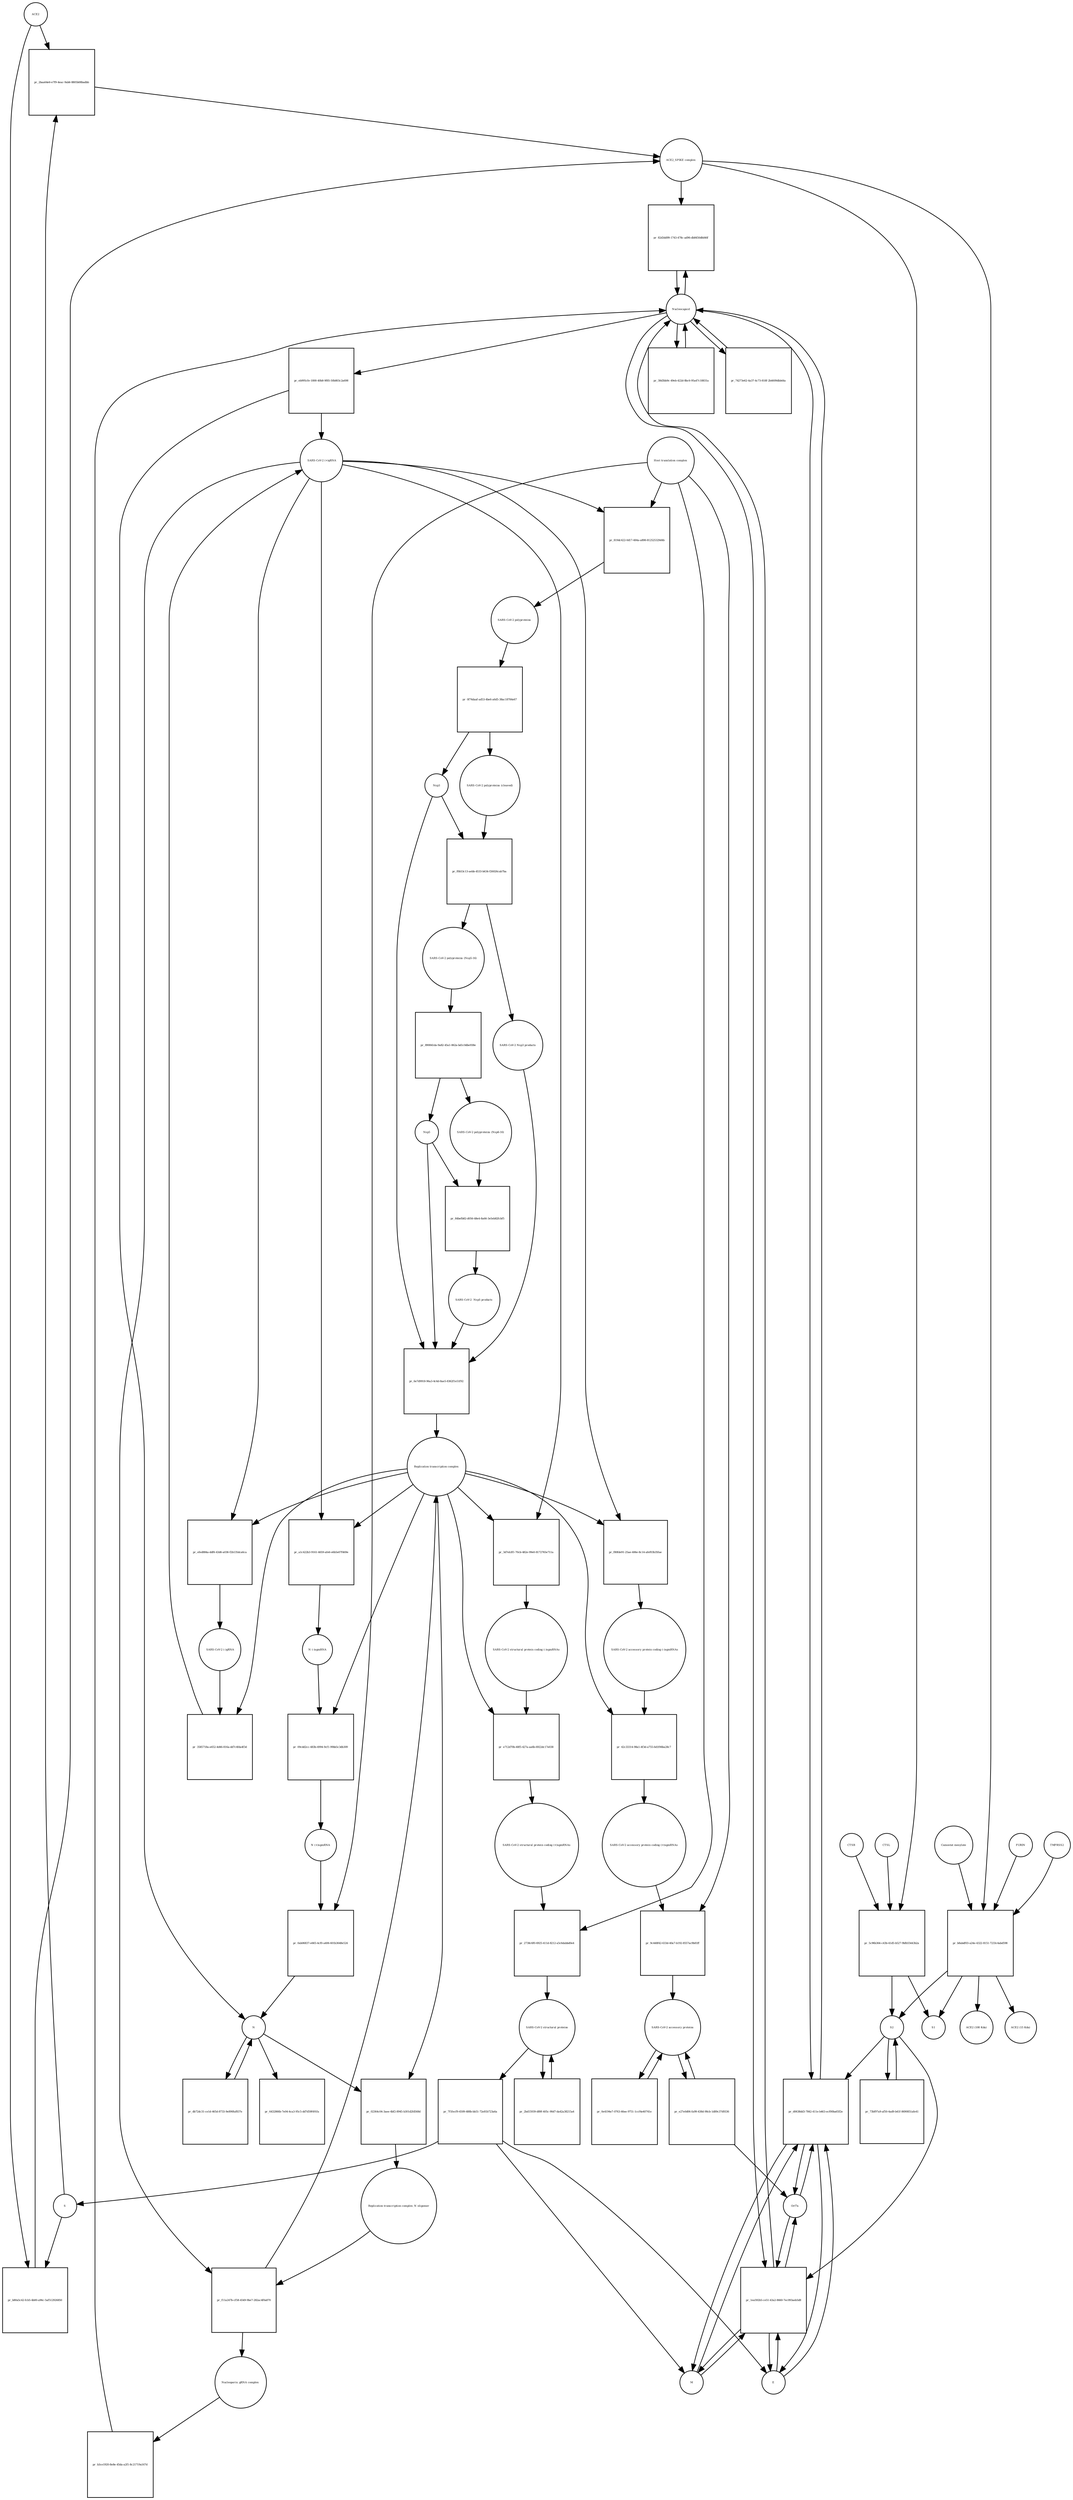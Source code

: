 strict digraph  {
ACE2 [annotation="", bipartite=0, cls=macromolecule, fontsize=4, label=ACE2, shape=circle];
"pr_2baa64e6-e7f9-4eac-9ab6-8805b08badbb" [annotation="", bipartite=1, cls=process, fontsize=4, label="pr_2baa64e6-e7f9-4eac-9ab6-8805b08badbb", shape=square];
"ACE2_SPIKE complex" [annotation="", bipartite=0, cls=complex, fontsize=4, label="ACE2_SPIKE complex", shape=circle];
S [annotation=urn_miriam_uniprot_P0DTC2, bipartite=0, cls="macromolecule multimer", fontsize=4, label=S, shape=circle];
Nucleocapsid [annotation="urn_miriam_obo.go_GO%3A0019013", bipartite=0, cls=complex, fontsize=4, label=Nucleocapsid, shape=circle];
"pr_82d3dd99-1743-478c-ad96-db8450d8d46f" [annotation="", bipartite=1, cls=process, fontsize=4, label="pr_82d3dd99-1743-478c-ad96-db8450d8d46f", shape=square];
"pr_5c96b364-c43b-41d5-b527-9bfb55443b2a" [annotation="", bipartite=1, cls=process, fontsize=4, label="pr_5c96b364-c43b-41d5-b527-9bfb55443b2a", shape=square];
S2 [annotation=urn_miriam_interpro_IPR002552, bipartite=0, cls=macromolecule, fontsize=4, label=S2, shape=circle];
CTSB [annotation="", bipartite=0, cls=macromolecule, fontsize=4, label=CTSB, shape=circle];
CTSL [annotation="", bipartite=0, cls=macromolecule, fontsize=4, label=CTSL, shape=circle];
S1 [annotation=urn_miriam_interpro_IPR002551, bipartite=0, cls=macromolecule, fontsize=4, label=S1, shape=circle];
"pr_b80a5c42-fcb5-4b00-a96c-5af512926850" [annotation="", bipartite=1, cls=process, fontsize=4, label="pr_b80a5c42-fcb5-4b00-a96c-5af512926850", shape=square];
"pr_1ea592b5-ce51-43a2-8660-7ec093aeb5d8" [annotation="", bipartite=1, cls=process, fontsize=4, label="pr_1ea592b5-ce51-43a2-8660-7ec093aeb5d8", shape=square];
E [annotation=urn_miriam_uniprot_P0DTC4, bipartite=0, cls=macromolecule, fontsize=4, label=E, shape=circle];
M [annotation=urn_miriam_uniprot_P0DTC5, bipartite=0, cls=macromolecule, fontsize=4, label=M, shape=circle];
Orf7a [annotation=urn_miriam_uniprot_P0DTC7, bipartite=0, cls=macromolecule, fontsize=4, label=Orf7a, shape=circle];
"pr_eb995cfe-1800-40b8-9f85-50b803c2a698" [annotation="", bipartite=1, cls=process, fontsize=4, label="pr_eb995cfe-1800-40b8-9f85-50b803c2a698", shape=square];
" SARS-CoV-2 (+)gRNA" [annotation=urn_miriam_refseq_NC_045512, bipartite=0, cls="nucleic acid feature", fontsize=4, label=" SARS-CoV-2 (+)gRNA", shape=circle];
N [annotation=urn_miriam_uniprot_P0DTC9, bipartite=0, cls="macromolecule multimer", fontsize=4, label=N, shape=circle];
"SARS-CoV-2 polyproteins" [annotation="", bipartite=0, cls=complex, fontsize=4, label="SARS-CoV-2 polyproteins", shape=circle];
"pr_0f74daaf-ad53-4be6-a6d5-38ac18784e67" [annotation="", bipartite=1, cls=process, fontsize=4, label="pr_0f74daaf-ad53-4be6-a6d5-38ac18784e67", shape=square];
"SARS-CoV-2 polyproteins (cleaved)" [annotation="", bipartite=0, cls=complex, fontsize=4, label="SARS-CoV-2 polyproteins (cleaved)", shape=circle];
Nsp3 [annotation=urn_miriam_ncbiprotein_YP_009725299, bipartite=0, cls=macromolecule, fontsize=4, label=Nsp3, shape=circle];
"pr_38d3bb9c-49eb-422d-8bc6-95a47c18831a" [annotation="", bipartite=1, cls=process, fontsize=4, label="pr_38d3bb9c-49eb-422d-8bc6-95a47c18831a", shape=square];
"pr_74273e62-4a37-4c73-818f-2b4609dbb44a" [annotation="", bipartite=1, cls=process, fontsize=4, label="pr_74273e62-4a37-4c73-818f-2b4609dbb44a", shape=square];
"SARS-CoV-2 structural proteins" [annotation="", bipartite=0, cls=complex, fontsize=4, label="SARS-CoV-2 structural proteins", shape=circle];
"pr_7f1fecf9-4509-488b-bb51-72e81b723a6a" [annotation="", bipartite=1, cls=process, fontsize=4, label="pr_7f1fecf9-4509-488b-bb51-72e81b723a6a", shape=square];
"pr_6432866b-7e04-4ca3-95c5-dd7d59f491fa" [annotation="", bipartite=1, cls=process, fontsize=4, label="pr_6432866b-7e04-4ca3-95c5-dd7d59f491fa", shape=square];
"SARS-CoV-2 accessory proteins" [annotation="", bipartite=0, cls=complex, fontsize=4, label="SARS-CoV-2 accessory proteins", shape=circle];
"pr_0e4194e7-0763-46ee-9751-1ccf4e40741e" [annotation="", bipartite=1, cls=process, fontsize=4, label="pr_0e4194e7-0763-46ee-9751-1ccf4e40741e", shape=square];
"pr_2bd15939-d89f-405c-90d7-da42a38215a4" [annotation="", bipartite=1, cls=process, fontsize=4, label="pr_2bd15939-d89f-405c-90d7-da42a38215a4", shape=square];
"pr_db72dc31-ce1d-465d-8733-9e890faf837e" [annotation="", bipartite=1, cls=process, fontsize=4, label="pr_db72dc31-ce1d-465d-8733-9e890faf837e", shape=square];
"SARS-CoV-2 accessory protein coding (-)sgmRNAs" [annotation="", bipartite=0, cls=complex, fontsize=4, label="SARS-CoV-2 accessory protein coding (-)sgmRNAs", shape=circle];
"pr_42c33314-98a1-4f3d-a755-6d1f06ba28c7" [annotation="", bipartite=1, cls=process, fontsize=4, label="pr_42c33314-98a1-4f3d-a755-6d1f06ba28c7", shape=square];
"SARS-CoV-2 accessory protein coding (+)sgmRNAs" [annotation="", bipartite=0, cls=complex, fontsize=4, label="SARS-CoV-2 accessory protein coding (+)sgmRNAs", shape=circle];
"Replication transcription complex" [annotation="", bipartite=0, cls=complex, fontsize=4, label="Replication transcription complex", shape=circle];
"SARS-CoV-2 structural protein coding (-)sgmRNAs" [annotation="", bipartite=0, cls=complex, fontsize=4, label="SARS-CoV-2 structural protein coding (-)sgmRNAs", shape=circle];
"pr_e712d70b-48f5-427a-aa6b-6922dc17e038" [annotation="", bipartite=1, cls=process, fontsize=4, label="pr_e712d70b-48f5-427a-aa6b-6922dc17e038", shape=square];
"SARS-CoV-2 structural protein coding (+)sgmRNAs" [annotation="", bipartite=0, cls=complex, fontsize=4, label="SARS-CoV-2 structural protein coding (+)sgmRNAs", shape=circle];
"N (-)sgmRNA" [annotation="", bipartite=0, cls="nucleic acid feature", fontsize=4, label="N (-)sgmRNA", shape=circle];
"pr_09cdd2cc-483b-4994-9cf1-99bb5c3db309" [annotation="", bipartite=1, cls=process, fontsize=4, label="pr_09cdd2cc-483b-4994-9cf1-99bb5c3db309", shape=square];
"N (+)sgmRNA" [annotation="", bipartite=0, cls="nucleic acid feature", fontsize=4, label="N (+)sgmRNA", shape=circle];
"pr_0ab06837-e665-4cf0-a406-601b3648e524" [annotation="", bipartite=1, cls=process, fontsize=4, label="pr_0ab06837-e665-4cf0-a406-601b3648e524", shape=square];
"Host translation complex" [annotation="urn_miriam_obo.go_GO%3A0070992", bipartite=0, cls=complex, fontsize=4, label="Host translation complex", shape=circle];
"pr_9c448f42-633d-40a7-b192-8557ac9b81ff" [annotation="", bipartite=1, cls=process, fontsize=4, label="pr_9c448f42-633d-40a7-b192-8557ac9b81ff", shape=square];
"pr_2738c6f0-6925-411d-8212-a5c6dabbd0e4" [annotation="", bipartite=1, cls=process, fontsize=4, label="pr_2738c6f0-6925-411d-8212-a5c6dabbd0e4", shape=square];
"Nucleoporin_gRNA complex " [annotation="urn_miriam_obo.go_GO%3A0019013", bipartite=0, cls=complex, fontsize=4, label="Nucleoporin_gRNA complex ", shape=circle];
"pr_b3ce1920-8e8e-45da-a2f1-8c21719a167d" [annotation="", bipartite=1, cls=process, fontsize=4, label="pr_b3ce1920-8e8e-45da-a2f1-8c21719a167d", shape=square];
"pr_e27e0d06-fa99-438d-98cb-1d89c37d9336" [annotation="", bipartite=1, cls=process, fontsize=4, label="pr_e27e0d06-fa99-438d-98cb-1d89c37d9336", shape=square];
"pr_b8abdf03-a24e-4322-8151-7233c4abd598" [annotation="", bipartite=1, cls=process, fontsize=4, label="pr_b8abdf03-a24e-4322-8151-7233c4abd598", shape=square];
FURIN [annotation="", bipartite=0, cls=macromolecule, fontsize=4, label=FURIN, shape=circle];
TMPRSS2 [annotation="", bipartite=0, cls=macromolecule, fontsize=4, label=TMPRSS2, shape=circle];
"Camostat mesylate" [annotation="urn_miriam_pubchem.compound_2536", bipartite=0, cls="simple chemical", fontsize=4, label="Camostat mesylate", shape=circle];
"ACE2 (100 Kda)" [annotation="", bipartite=0, cls=macromolecule, fontsize=4, label="ACE2 (100 Kda)", shape=circle];
"ACE2 (15 Kda)" [annotation="", bipartite=0, cls=macromolecule, fontsize=4, label="ACE2 (15 Kda)", shape=circle];
"pr_73bf97a9-af50-4ad9-b41f-8690851afe41" [annotation="", bipartite=1, cls=process, fontsize=4, label="pr_73bf97a9-af50-4ad9-b41f-8690851afe41", shape=square];
"pr_f0b53c13-aebb-4533-b634-f26026cab7ba" [annotation="", bipartite=1, cls=process, fontsize=4, label="pr_f0b53c13-aebb-4533-b634-f26026cab7ba", shape=square];
"SARS-CoV-2 Nsp3 products" [annotation="", bipartite=0, cls=complex, fontsize=4, label="SARS-CoV-2 Nsp3 products", shape=circle];
"SARS-CoV-2 polyproteins (Nsp5-16)" [annotation="", bipartite=0, cls=complex, fontsize=4, label="SARS-CoV-2 polyproteins (Nsp5-16)", shape=circle];
"pr_890841da-9a82-45a1-862a-bd1c0dbe938e" [annotation="", bipartite=1, cls=process, fontsize=4, label="pr_890841da-9a82-45a1-862a-bd1c0dbe938e", shape=square];
"SARS-CoV-2 polyproteins (Nsp6-16)" [annotation="", bipartite=0, cls=complex, fontsize=4, label="SARS-CoV-2 polyproteins (Nsp6-16)", shape=circle];
Nsp5 [annotation=urn_miriam_ncbiprotein_YP_009725301, bipartite=0, cls=macromolecule, fontsize=4, label=Nsp5, shape=circle];
"pr_84befb82-d056-48e4-8a66-3e5eb82fcbf5" [annotation="", bipartite=1, cls=process, fontsize=4, label="pr_84befb82-d056-48e4-8a66-3e5eb82fcbf5", shape=square];
"SARS-CoV-2  Nsp5 products" [annotation="", bipartite=0, cls=complex, fontsize=4, label="SARS-CoV-2  Nsp5 products", shape=circle];
"pr_819dc422-0d17-484a-a898-812525329d4b" [annotation="", bipartite=1, cls=process, fontsize=4, label="pr_819dc422-0d17-484a-a898-812525329d4b", shape=square];
"pr_6e7d9918-96a3-4c4d-8ae5-8362f1e51f92" [annotation="", bipartite=1, cls=process, fontsize=4, label="pr_6e7d9918-96a3-4c4d-8ae5-8362f1e51f92", shape=square];
"Replication transcription complex_N oligomer" [annotation="", bipartite=0, cls=complex, fontsize=4, label="Replication transcription complex_N oligomer", shape=circle];
"pr_f11a247b-cf58-4549-9be7-282ac4f0a870" [annotation="", bipartite=1, cls=process, fontsize=4, label="pr_f11a247b-cf58-4549-9be7-282ac4f0a870", shape=square];
"pr_efed884a-ddf6-43d6-a036-f2b135dca6ca" [annotation="", bipartite=1, cls=process, fontsize=4, label="pr_efed884a-ddf6-43d6-a036-f2b135dca6ca", shape=square];
" SARS-CoV-2 (-)gRNA" [annotation=urn_miriam_refseq_NC_045512, bipartite=0, cls="nucleic acid feature", fontsize=4, label=" SARS-CoV-2 (-)gRNA", shape=circle];
"pr_a1c422b3-9161-4659-afe6-e6b5e07f469e" [annotation="", bipartite=1, cls=process, fontsize=4, label="pr_a1c422b3-9161-4659-afe6-e6b5e07f469e", shape=square];
"pr_3d7eb3f1-70cb-482e-99e0-8172765e711a" [annotation="", bipartite=1, cls=process, fontsize=4, label="pr_3d7eb3f1-70cb-482e-99e0-8172765e711a", shape=square];
"pr_f80fde91-25ae-406e-8c14-afef03b35fae" [annotation="", bipartite=1, cls=process, fontsize=4, label="pr_f80fde91-25ae-406e-8c14-afef03b35fae", shape=square];
"pr_3585718a-e652-4d46-816a-dd7c4fda4f3d" [annotation="", bipartite=1, cls=process, fontsize=4, label="pr_3585718a-e652-4d46-816a-dd7c4fda4f3d", shape=square];
"pr_02364c04-3aee-4bf2-8945-b301d2fd568d" [annotation="", bipartite=1, cls=process, fontsize=4, label="pr_02364c04-3aee-4bf2-8945-b301d2fd568d", shape=square];
"pr_d0638dd3-7842-411e-b463-ecf00ba65f2e" [annotation="", bipartite=1, cls=process, fontsize=4, label="pr_d0638dd3-7842-411e-b463-ecf00ba65f2e", shape=square];
ACE2 -> "pr_2baa64e6-e7f9-4eac-9ab6-8805b08badbb"  [annotation="", interaction_type=consumption];
ACE2 -> "pr_b80a5c42-fcb5-4b00-a96c-5af512926850"  [annotation="", interaction_type=consumption];
"pr_2baa64e6-e7f9-4eac-9ab6-8805b08badbb" -> "ACE2_SPIKE complex"  [annotation="", interaction_type=production];
"ACE2_SPIKE complex" -> "pr_82d3dd99-1743-478c-ad96-db8450d8d46f"  [annotation="urn_miriam_pubmed_32142651|urn_miriam_pubmed_32094589|urn_miriam_taxonomy_2697049", interaction_type=stimulation];
"ACE2_SPIKE complex" -> "pr_5c96b364-c43b-41d5-b527-9bfb55443b2a"  [annotation="", interaction_type=consumption];
"ACE2_SPIKE complex" -> "pr_b8abdf03-a24e-4322-8151-7233c4abd598"  [annotation="", interaction_type=consumption];
S -> "pr_2baa64e6-e7f9-4eac-9ab6-8805b08badbb"  [annotation="", interaction_type=consumption];
S -> "pr_b80a5c42-fcb5-4b00-a96c-5af512926850"  [annotation="", interaction_type=consumption];
Nucleocapsid -> "pr_82d3dd99-1743-478c-ad96-db8450d8d46f"  [annotation="", interaction_type=consumption];
Nucleocapsid -> "pr_1ea592b5-ce51-43a2-8660-7ec093aeb5d8"  [annotation="", interaction_type=consumption];
Nucleocapsid -> "pr_eb995cfe-1800-40b8-9f85-50b803c2a698"  [annotation="", interaction_type=consumption];
Nucleocapsid -> "pr_38d3bb9c-49eb-422d-8bc6-95a47c18831a"  [annotation="", interaction_type=consumption];
Nucleocapsid -> "pr_74273e62-4a37-4c73-818f-2b4609dbb44a"  [annotation="", interaction_type=consumption];
Nucleocapsid -> "pr_d0638dd3-7842-411e-b463-ecf00ba65f2e"  [annotation="", interaction_type=consumption];
"pr_82d3dd99-1743-478c-ad96-db8450d8d46f" -> Nucleocapsid  [annotation="", interaction_type=production];
"pr_5c96b364-c43b-41d5-b527-9bfb55443b2a" -> S2  [annotation="", interaction_type=production];
"pr_5c96b364-c43b-41d5-b527-9bfb55443b2a" -> S1  [annotation="", interaction_type=production];
S2 -> "pr_1ea592b5-ce51-43a2-8660-7ec093aeb5d8"  [annotation="urn_miriam_pubmed_32142651|urn_miriam_pubmed_32094589|urn_miriam_pubmed_32047258|urn_miriam_taxonomy_2697049", interaction_type=stimulation];
S2 -> "pr_73bf97a9-af50-4ad9-b41f-8690851afe41"  [annotation="", interaction_type=consumption];
S2 -> "pr_d0638dd3-7842-411e-b463-ecf00ba65f2e"  [annotation="urn_miriam_pubmed_32142651|urn_miriam_pubmed_32047258|urn_miriam_taxonomy_2697049", interaction_type=stimulation];
CTSB -> "pr_5c96b364-c43b-41d5-b527-9bfb55443b2a"  [annotation="urn_miriam_pubmed_32142651|urn_miriam_taxonomy_2697049", interaction_type=catalysis];
CTSL -> "pr_5c96b364-c43b-41d5-b527-9bfb55443b2a"  [annotation="urn_miriam_pubmed_32142651|urn_miriam_taxonomy_2697049", interaction_type=catalysis];
"pr_b80a5c42-fcb5-4b00-a96c-5af512926850" -> "ACE2_SPIKE complex"  [annotation="", interaction_type=production];
"pr_1ea592b5-ce51-43a2-8660-7ec093aeb5d8" -> Nucleocapsid  [annotation="", interaction_type=production];
"pr_1ea592b5-ce51-43a2-8660-7ec093aeb5d8" -> E  [annotation="", interaction_type=production];
"pr_1ea592b5-ce51-43a2-8660-7ec093aeb5d8" -> M  [annotation="", interaction_type=production];
"pr_1ea592b5-ce51-43a2-8660-7ec093aeb5d8" -> Orf7a  [annotation="", interaction_type=production];
E -> "pr_1ea592b5-ce51-43a2-8660-7ec093aeb5d8"  [annotation="", interaction_type=consumption];
E -> "pr_d0638dd3-7842-411e-b463-ecf00ba65f2e"  [annotation="", interaction_type=consumption];
M -> "pr_1ea592b5-ce51-43a2-8660-7ec093aeb5d8"  [annotation="", interaction_type=consumption];
M -> "pr_d0638dd3-7842-411e-b463-ecf00ba65f2e"  [annotation="", interaction_type=consumption];
Orf7a -> "pr_1ea592b5-ce51-43a2-8660-7ec093aeb5d8"  [annotation="", interaction_type=consumption];
Orf7a -> "pr_d0638dd3-7842-411e-b463-ecf00ba65f2e"  [annotation="", interaction_type=consumption];
"pr_eb995cfe-1800-40b8-9f85-50b803c2a698" -> " SARS-CoV-2 (+)gRNA"  [annotation="", interaction_type=production];
"pr_eb995cfe-1800-40b8-9f85-50b803c2a698" -> N  [annotation="", interaction_type=production];
" SARS-CoV-2 (+)gRNA" -> "pr_819dc422-0d17-484a-a898-812525329d4b"  [annotation="", interaction_type=consumption];
" SARS-CoV-2 (+)gRNA" -> "pr_f11a247b-cf58-4549-9be7-282ac4f0a870"  [annotation="", interaction_type=consumption];
" SARS-CoV-2 (+)gRNA" -> "pr_efed884a-ddf6-43d6-a036-f2b135dca6ca"  [annotation="", interaction_type=consumption];
" SARS-CoV-2 (+)gRNA" -> "pr_a1c422b3-9161-4659-afe6-e6b5e07f469e"  [annotation="", interaction_type=consumption];
" SARS-CoV-2 (+)gRNA" -> "pr_3d7eb3f1-70cb-482e-99e0-8172765e711a"  [annotation="", interaction_type=consumption];
" SARS-CoV-2 (+)gRNA" -> "pr_f80fde91-25ae-406e-8c14-afef03b35fae"  [annotation="", interaction_type=consumption];
N -> "pr_6432866b-7e04-4ca3-95c5-dd7d59f491fa"  [annotation="", interaction_type=consumption];
N -> "pr_db72dc31-ce1d-465d-8733-9e890faf837e"  [annotation="", interaction_type=consumption];
N -> "pr_02364c04-3aee-4bf2-8945-b301d2fd568d"  [annotation="", interaction_type=consumption];
"SARS-CoV-2 polyproteins" -> "pr_0f74daaf-ad53-4be6-a6d5-38ac18784e67"  [annotation=urn_miriam_pubmed_31226023, interaction_type=catalysis];
"pr_0f74daaf-ad53-4be6-a6d5-38ac18784e67" -> "SARS-CoV-2 polyproteins (cleaved)"  [annotation="", interaction_type=production];
"pr_0f74daaf-ad53-4be6-a6d5-38ac18784e67" -> Nsp3  [annotation="", interaction_type=production];
"SARS-CoV-2 polyproteins (cleaved)" -> "pr_f0b53c13-aebb-4533-b634-f26026cab7ba"  [annotation="", interaction_type=consumption];
Nsp3 -> "pr_f0b53c13-aebb-4533-b634-f26026cab7ba"  [annotation="", interaction_type=catalysis];
Nsp3 -> "pr_6e7d9918-96a3-4c4d-8ae5-8362f1e51f92"  [annotation="", interaction_type=consumption];
"pr_38d3bb9c-49eb-422d-8bc6-95a47c18831a" -> Nucleocapsid  [annotation="", interaction_type=production];
"pr_74273e62-4a37-4c73-818f-2b4609dbb44a" -> Nucleocapsid  [annotation="", interaction_type=production];
"SARS-CoV-2 structural proteins" -> "pr_7f1fecf9-4509-488b-bb51-72e81b723a6a"  [annotation="", interaction_type=consumption];
"SARS-CoV-2 structural proteins" -> "pr_2bd15939-d89f-405c-90d7-da42a38215a4"  [annotation="", interaction_type=consumption];
"pr_7f1fecf9-4509-488b-bb51-72e81b723a6a" -> M  [annotation="", interaction_type=production];
"pr_7f1fecf9-4509-488b-bb51-72e81b723a6a" -> E  [annotation="", interaction_type=production];
"pr_7f1fecf9-4509-488b-bb51-72e81b723a6a" -> S  [annotation="", interaction_type=production];
"SARS-CoV-2 accessory proteins" -> "pr_0e4194e7-0763-46ee-9751-1ccf4e40741e"  [annotation="", interaction_type=consumption];
"SARS-CoV-2 accessory proteins" -> "pr_e27e0d06-fa99-438d-98cb-1d89c37d9336"  [annotation="", interaction_type=consumption];
"pr_0e4194e7-0763-46ee-9751-1ccf4e40741e" -> "SARS-CoV-2 accessory proteins"  [annotation="", interaction_type=production];
"pr_2bd15939-d89f-405c-90d7-da42a38215a4" -> "SARS-CoV-2 structural proteins"  [annotation="", interaction_type=production];
"pr_db72dc31-ce1d-465d-8733-9e890faf837e" -> N  [annotation="", interaction_type=production];
"SARS-CoV-2 accessory protein coding (-)sgmRNAs" -> "pr_42c33314-98a1-4f3d-a755-6d1f06ba28c7"  [annotation="", interaction_type=consumption];
"pr_42c33314-98a1-4f3d-a755-6d1f06ba28c7" -> "SARS-CoV-2 accessory protein coding (+)sgmRNAs"  [annotation="", interaction_type=production];
"SARS-CoV-2 accessory protein coding (+)sgmRNAs" -> "pr_9c448f42-633d-40a7-b192-8557ac9b81ff"  [annotation="", interaction_type=consumption];
"Replication transcription complex" -> "pr_42c33314-98a1-4f3d-a755-6d1f06ba28c7"  [annotation=urn_miriam_pubmed_31226023, interaction_type="necessary stimulation"];
"Replication transcription complex" -> "pr_e712d70b-48f5-427a-aa6b-6922dc17e038"  [annotation=urn_miriam_pubmed_31226023, interaction_type="necessary stimulation"];
"Replication transcription complex" -> "pr_09cdd2cc-483b-4994-9cf1-99bb5c3db309"  [annotation=urn_miriam_pubmed_31226023, interaction_type="necessary stimulation"];
"Replication transcription complex" -> "pr_efed884a-ddf6-43d6-a036-f2b135dca6ca"  [annotation=urn_miriam_pubmed_31226023, interaction_type="necessary stimulation"];
"Replication transcription complex" -> "pr_a1c422b3-9161-4659-afe6-e6b5e07f469e"  [annotation=urn_miriam_pubmed_31226023, interaction_type="necessary stimulation"];
"Replication transcription complex" -> "pr_3d7eb3f1-70cb-482e-99e0-8172765e711a"  [annotation=urn_miriam_pubmed_31226023, interaction_type="necessary stimulation"];
"Replication transcription complex" -> "pr_f80fde91-25ae-406e-8c14-afef03b35fae"  [annotation=urn_miriam_pubmed_31226023, interaction_type="necessary stimulation"];
"Replication transcription complex" -> "pr_3585718a-e652-4d46-816a-dd7c4fda4f3d"  [annotation=urn_miriam_pubmed_31226023, interaction_type="necessary stimulation"];
"Replication transcription complex" -> "pr_02364c04-3aee-4bf2-8945-b301d2fd568d"  [annotation="", interaction_type=consumption];
"SARS-CoV-2 structural protein coding (-)sgmRNAs" -> "pr_e712d70b-48f5-427a-aa6b-6922dc17e038"  [annotation="", interaction_type=consumption];
"pr_e712d70b-48f5-427a-aa6b-6922dc17e038" -> "SARS-CoV-2 structural protein coding (+)sgmRNAs"  [annotation="", interaction_type=production];
"SARS-CoV-2 structural protein coding (+)sgmRNAs" -> "pr_2738c6f0-6925-411d-8212-a5c6dabbd0e4"  [annotation="", interaction_type=consumption];
"N (-)sgmRNA" -> "pr_09cdd2cc-483b-4994-9cf1-99bb5c3db309"  [annotation="", interaction_type=consumption];
"pr_09cdd2cc-483b-4994-9cf1-99bb5c3db309" -> "N (+)sgmRNA"  [annotation="", interaction_type=production];
"N (+)sgmRNA" -> "pr_0ab06837-e665-4cf0-a406-601b3648e524"  [annotation="", interaction_type=consumption];
"pr_0ab06837-e665-4cf0-a406-601b3648e524" -> N  [annotation="", interaction_type=production];
"Host translation complex" -> "pr_0ab06837-e665-4cf0-a406-601b3648e524"  [annotation="", interaction_type="necessary stimulation"];
"Host translation complex" -> "pr_9c448f42-633d-40a7-b192-8557ac9b81ff"  [annotation=urn_miriam_pubmed_31226023, interaction_type="necessary stimulation"];
"Host translation complex" -> "pr_2738c6f0-6925-411d-8212-a5c6dabbd0e4"  [annotation=urn_miriam_pubmed_31226023, interaction_type="necessary stimulation"];
"Host translation complex" -> "pr_819dc422-0d17-484a-a898-812525329d4b"  [annotation="", interaction_type="necessary stimulation"];
"pr_9c448f42-633d-40a7-b192-8557ac9b81ff" -> "SARS-CoV-2 accessory proteins"  [annotation="", interaction_type=production];
"pr_2738c6f0-6925-411d-8212-a5c6dabbd0e4" -> "SARS-CoV-2 structural proteins"  [annotation="", interaction_type=production];
"Nucleoporin_gRNA complex " -> "pr_b3ce1920-8e8e-45da-a2f1-8c21719a167d"  [annotation="", interaction_type=consumption];
"pr_b3ce1920-8e8e-45da-a2f1-8c21719a167d" -> Nucleocapsid  [annotation="", interaction_type=production];
"pr_e27e0d06-fa99-438d-98cb-1d89c37d9336" -> "SARS-CoV-2 accessory proteins"  [annotation="", interaction_type=production];
"pr_e27e0d06-fa99-438d-98cb-1d89c37d9336" -> Orf7a  [annotation="", interaction_type=production];
"pr_b8abdf03-a24e-4322-8151-7233c4abd598" -> S2  [annotation="", interaction_type=production];
"pr_b8abdf03-a24e-4322-8151-7233c4abd598" -> "ACE2 (100 Kda)"  [annotation="", interaction_type=production];
"pr_b8abdf03-a24e-4322-8151-7233c4abd598" -> S1  [annotation="", interaction_type=production];
"pr_b8abdf03-a24e-4322-8151-7233c4abd598" -> "ACE2 (15 Kda)"  [annotation="", interaction_type=production];
FURIN -> "pr_b8abdf03-a24e-4322-8151-7233c4abd598"  [annotation="urn_miriam_pubmed_32142651|urn_miriam_pubmed_32362314|urn_miriam_taxonomy_2697049", interaction_type=catalysis];
TMPRSS2 -> "pr_b8abdf03-a24e-4322-8151-7233c4abd598"  [annotation="urn_miriam_pubmed_32142651|urn_miriam_pubmed_32362314|urn_miriam_taxonomy_2697049", interaction_type=catalysis];
"Camostat mesylate" -> "pr_b8abdf03-a24e-4322-8151-7233c4abd598"  [annotation="urn_miriam_pubmed_32142651|urn_miriam_pubmed_32362314|urn_miriam_taxonomy_2697049", interaction_type=inhibition];
"pr_73bf97a9-af50-4ad9-b41f-8690851afe41" -> S2  [annotation="", interaction_type=production];
"pr_f0b53c13-aebb-4533-b634-f26026cab7ba" -> "SARS-CoV-2 Nsp3 products"  [annotation="", interaction_type=production];
"pr_f0b53c13-aebb-4533-b634-f26026cab7ba" -> "SARS-CoV-2 polyproteins (Nsp5-16)"  [annotation="", interaction_type=production];
"SARS-CoV-2 Nsp3 products" -> "pr_6e7d9918-96a3-4c4d-8ae5-8362f1e51f92"  [annotation="", interaction_type=consumption];
"SARS-CoV-2 polyproteins (Nsp5-16)" -> "pr_890841da-9a82-45a1-862a-bd1c0dbe938e"  [annotation="", interaction_type=catalysis];
"pr_890841da-9a82-45a1-862a-bd1c0dbe938e" -> "SARS-CoV-2 polyproteins (Nsp6-16)"  [annotation="", interaction_type=production];
"pr_890841da-9a82-45a1-862a-bd1c0dbe938e" -> Nsp5  [annotation="", interaction_type=production];
"SARS-CoV-2 polyproteins (Nsp6-16)" -> "pr_84befb82-d056-48e4-8a66-3e5eb82fcbf5"  [annotation="", interaction_type=consumption];
Nsp5 -> "pr_84befb82-d056-48e4-8a66-3e5eb82fcbf5"  [annotation="", interaction_type=catalysis];
Nsp5 -> "pr_6e7d9918-96a3-4c4d-8ae5-8362f1e51f92"  [annotation="", interaction_type=consumption];
"pr_84befb82-d056-48e4-8a66-3e5eb82fcbf5" -> "SARS-CoV-2  Nsp5 products"  [annotation="", interaction_type=production];
"SARS-CoV-2  Nsp5 products" -> "pr_6e7d9918-96a3-4c4d-8ae5-8362f1e51f92"  [annotation="", interaction_type=consumption];
"pr_819dc422-0d17-484a-a898-812525329d4b" -> "SARS-CoV-2 polyproteins"  [annotation="", interaction_type=production];
"pr_6e7d9918-96a3-4c4d-8ae5-8362f1e51f92" -> "Replication transcription complex"  [annotation="", interaction_type=production];
"Replication transcription complex_N oligomer" -> "pr_f11a247b-cf58-4549-9be7-282ac4f0a870"  [annotation="", interaction_type=consumption];
"pr_f11a247b-cf58-4549-9be7-282ac4f0a870" -> "Nucleoporin_gRNA complex "  [annotation="", interaction_type=production];
"pr_f11a247b-cf58-4549-9be7-282ac4f0a870" -> "Replication transcription complex"  [annotation="", interaction_type=production];
"pr_efed884a-ddf6-43d6-a036-f2b135dca6ca" -> " SARS-CoV-2 (-)gRNA"  [annotation="", interaction_type=production];
" SARS-CoV-2 (-)gRNA" -> "pr_3585718a-e652-4d46-816a-dd7c4fda4f3d"  [annotation="", interaction_type=consumption];
"pr_a1c422b3-9161-4659-afe6-e6b5e07f469e" -> "N (-)sgmRNA"  [annotation="", interaction_type=production];
"pr_3d7eb3f1-70cb-482e-99e0-8172765e711a" -> "SARS-CoV-2 structural protein coding (-)sgmRNAs"  [annotation="", interaction_type=production];
"pr_f80fde91-25ae-406e-8c14-afef03b35fae" -> "SARS-CoV-2 accessory protein coding (-)sgmRNAs"  [annotation="", interaction_type=production];
"pr_3585718a-e652-4d46-816a-dd7c4fda4f3d" -> " SARS-CoV-2 (+)gRNA"  [annotation="", interaction_type=production];
"pr_02364c04-3aee-4bf2-8945-b301d2fd568d" -> "Replication transcription complex_N oligomer"  [annotation="", interaction_type=production];
"pr_d0638dd3-7842-411e-b463-ecf00ba65f2e" -> Nucleocapsid  [annotation="", interaction_type=production];
"pr_d0638dd3-7842-411e-b463-ecf00ba65f2e" -> Orf7a  [annotation="", interaction_type=production];
"pr_d0638dd3-7842-411e-b463-ecf00ba65f2e" -> E  [annotation="", interaction_type=production];
"pr_d0638dd3-7842-411e-b463-ecf00ba65f2e" -> M  [annotation="", interaction_type=production];
}
